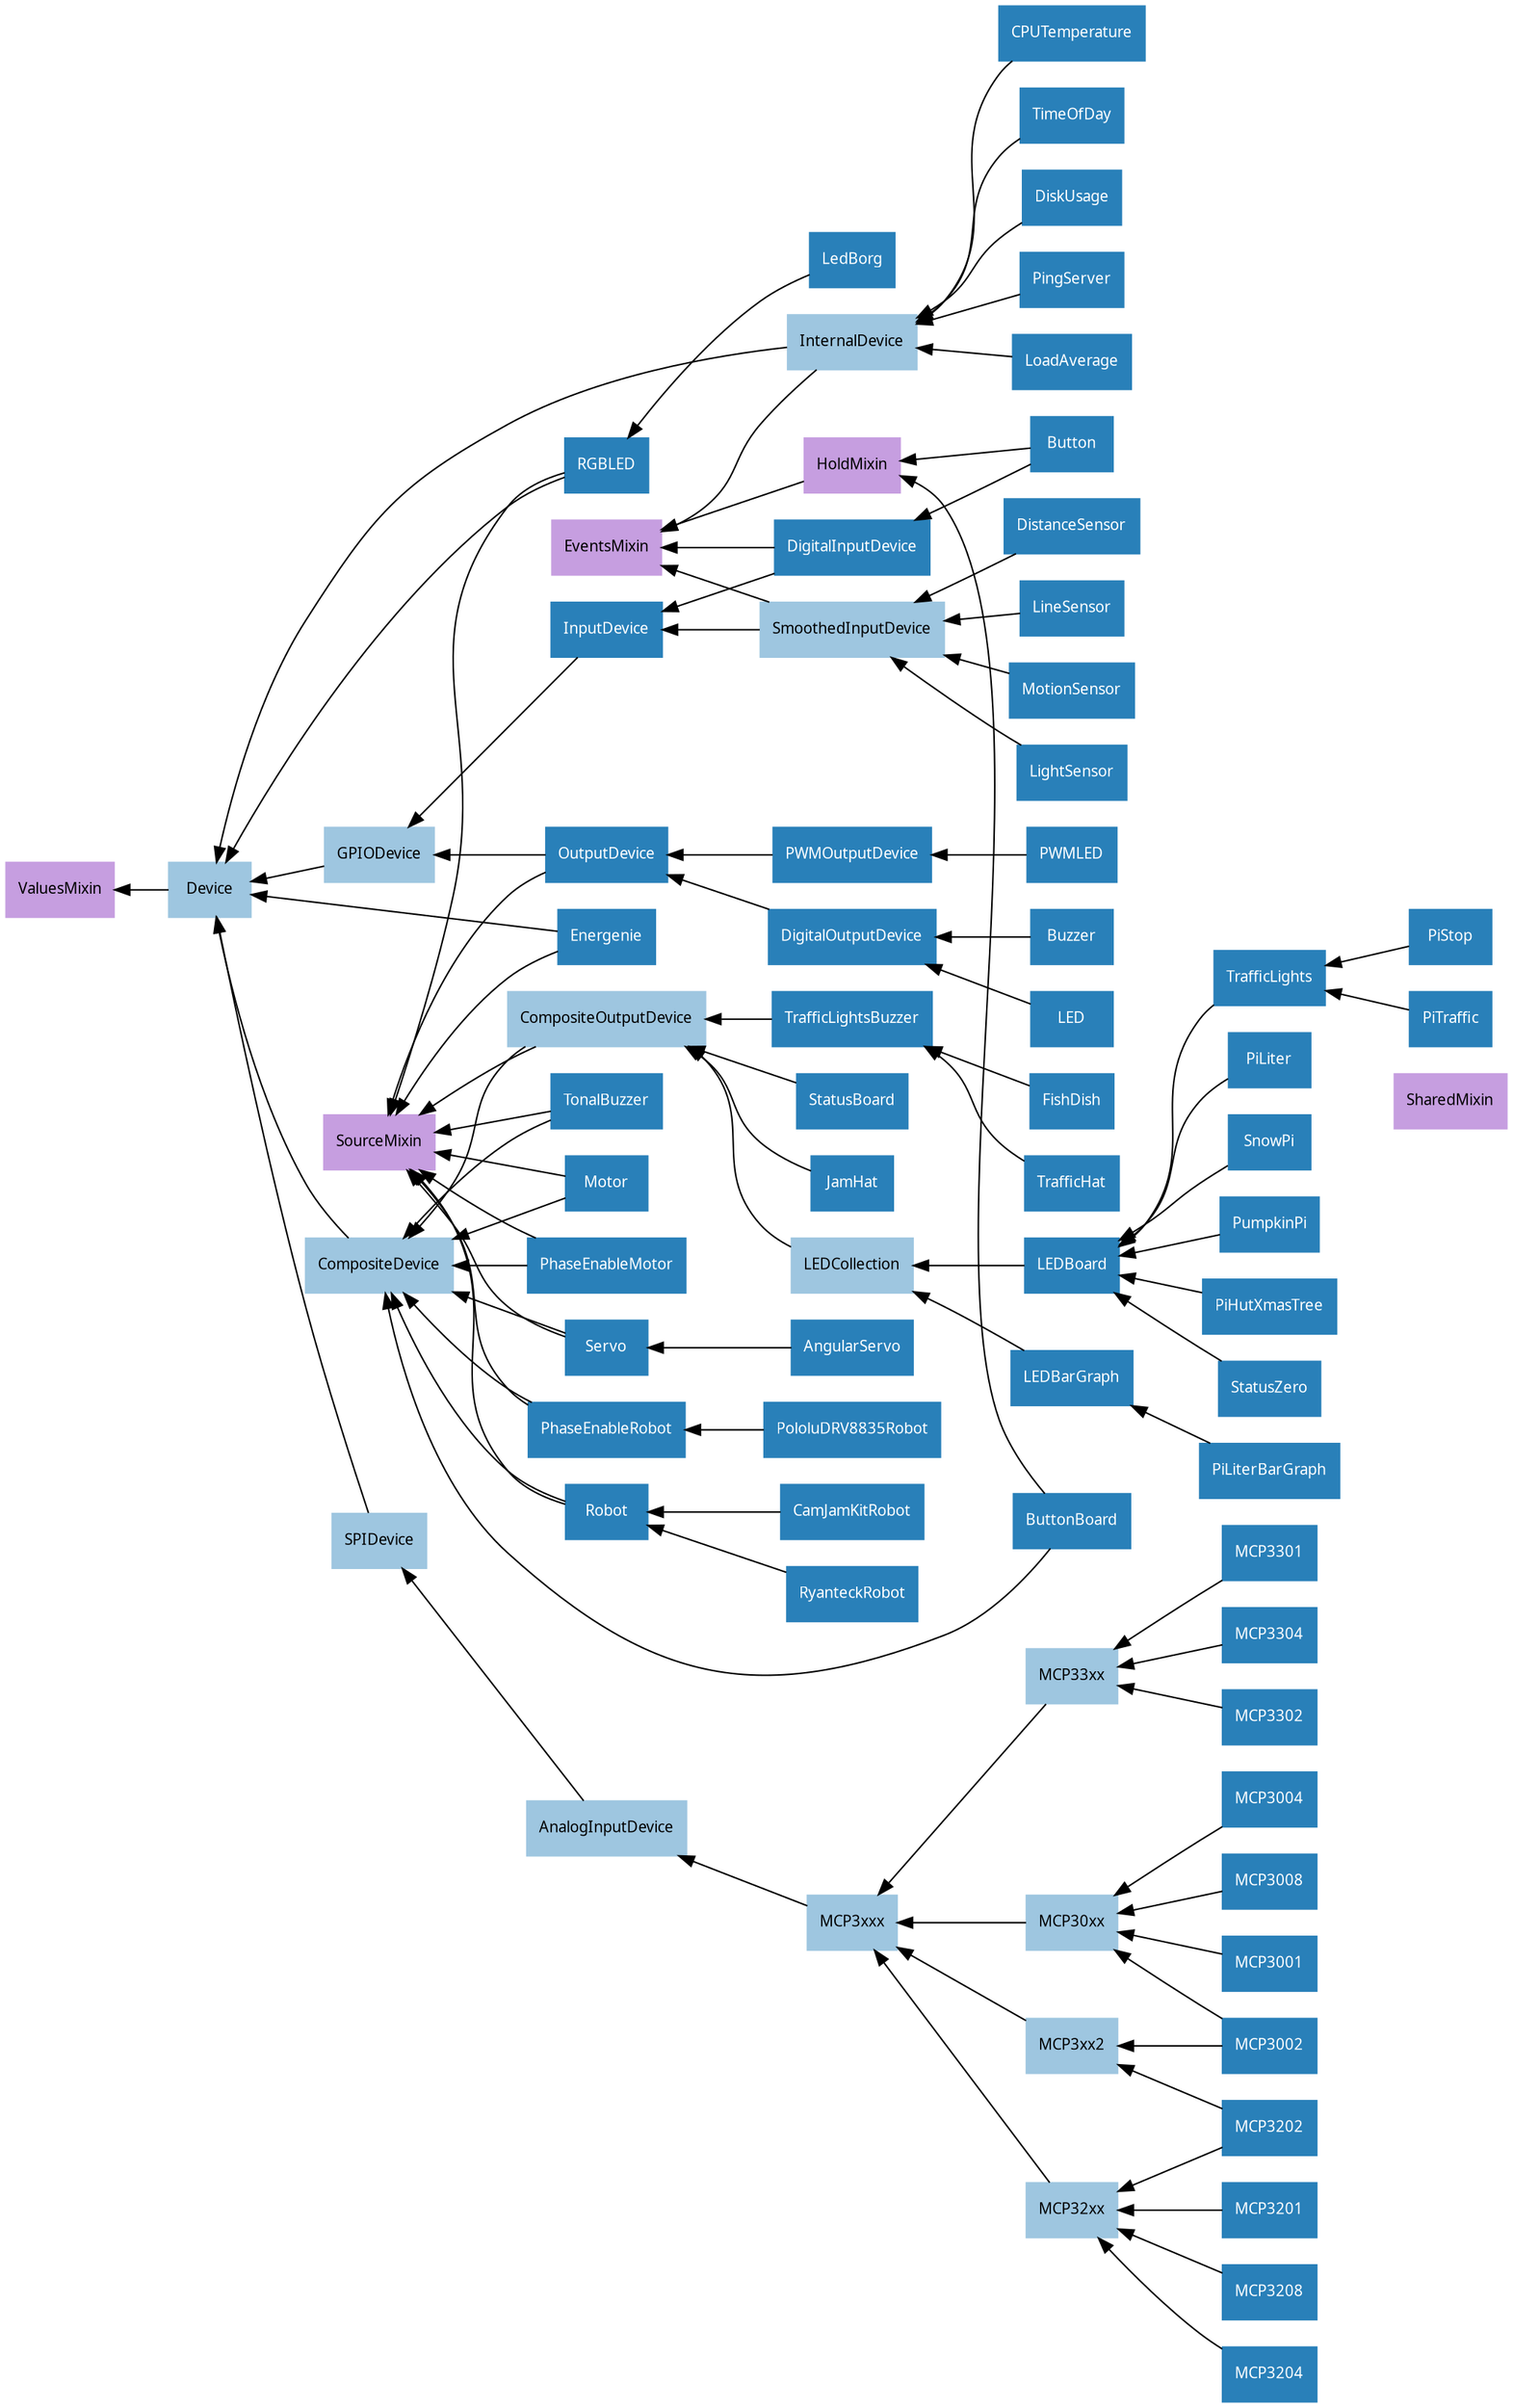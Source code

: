 digraph classes {
    graph [rankdir=RL];
    node [shape=rect, style=filled, fontname=Sans, fontsize=10];
    edge [];

    /* Mixin classes */
    node [color="#c69ee0", fontcolor="#000000"]

    SharedMixin;
    HoldMixin;
    ValuesMixin;
    EventsMixin;
    SourceMixin;

    /* Abstract classes */
    node [color="#9ec6e0", fontcolor="#000000"]

    MCP33xx;
    Device;
    GPIODevice;
    SPIDevice;
    MCP3xxx;
    MCP30xx;
    MCP32xx;
    CompositeDevice;
    AnalogInputDevice;
    SmoothedInputDevice;
    LEDCollection;
    MCP3xx2;
    CompositeOutputDevice;
    InternalDevice;

    /* Concrete classes */
    node [color="#2980b9", fontcolor="#ffffff"];

    SPIDevice->Device;
    TrafficLightsBuzzer->CompositeOutputDevice;
    MCP3201->MCP32xx;
    AngularServo->Servo;
    CompositeOutputDevice->CompositeDevice;
    CompositeOutputDevice->SourceMixin;
    RGBLED->Device;
    RGBLED->SourceMixin;
    PhaseEnableMotor->CompositeDevice;
    PhaseEnableMotor->SourceMixin;
    MCP32xx->MCP3xxx;
    PhaseEnableRobot->CompositeDevice;
    PhaseEnableRobot->SourceMixin;
    LightSensor->SmoothedInputDevice;
    TrafficLights->LEDBoard;
    LoadAverage->InternalDevice;
    LEDBoard->LEDCollection;
    LedBorg->RGBLED;
    PiLiter->LEDBoard;
    InternalDevice->EventsMixin;
    InternalDevice->Device;
    DistanceSensor->SmoothedInputDevice;
    CPUTemperature->InternalDevice;
    MCP33xx->MCP3xxx;
    StatusBoard->CompositeOutputDevice;
    PololuDRV8835Robot->PhaseEnableRobot;
    FishDish->TrafficLightsBuzzer;
    MCP3004->MCP30xx;
    TimeOfDay->InternalDevice;
    LED->DigitalOutputDevice;
    DiskUsage->InternalDevice;
    PWMOutputDevice->OutputDevice;
    MCP3002->MCP30xx;
    MCP3002->MCP3xx2;
    MCP3208->MCP32xx;
    MCP30xx->MCP3xxx;
    MCP3301->MCP33xx;
    Energenie->Device;
    Energenie->SourceMixin;
    CompositeDevice->Device;
    SmoothedInputDevice->EventsMixin;
    SmoothedInputDevice->InputDevice;
    MCP3304->MCP33xx;
    MCP3302->MCP33xx;
    LEDCollection->CompositeOutputDevice;
    SnowPi->LEDBoard;
    PingServer->InternalDevice;
    TrafficHat->TrafficLightsBuzzer;
    PumpkinPi->LEDBoard;
    Motor->CompositeDevice;
    Motor->SourceMixin;
    RyanteckRobot->Robot;
    ButtonBoard->CompositeDevice;
    ButtonBoard->HoldMixin;
    Servo->CompositeDevice;
    Servo->SourceMixin;
    PWMLED->PWMOutputDevice;
    JamHat->CompositeOutputDevice;
    InputDevice->GPIODevice;
    LineSensor->SmoothedInputDevice;
    OutputDevice->GPIODevice;
    OutputDevice->SourceMixin;
    DigitalInputDevice->EventsMixin;
    DigitalInputDevice->InputDevice;
    PiHutXmasTree->LEDBoard;
    HoldMixin->EventsMixin;
    MCP3204->MCP32xx;
    LEDBarGraph->LEDCollection;
    Device->ValuesMixin;
    MCP3008->MCP30xx;
    GPIODevice->Device;
    Button->DigitalInputDevice;
    Button->HoldMixin;
    CamJamKitRobot->Robot;
    DigitalOutputDevice->OutputDevice;
    MCP3001->MCP30xx;
    Robot->CompositeDevice;
    Robot->SourceMixin;
    PiStop->TrafficLights;
    MotionSensor->SmoothedInputDevice;
    MCP3xxx->AnalogInputDevice;
    PiTraffic->TrafficLights;
    AnalogInputDevice->SPIDevice;
    MCP3202->MCP3xx2;
    MCP3202->MCP32xx;
    TonalBuzzer->CompositeDevice;
    TonalBuzzer->SourceMixin;
    MCP3xx2->MCP3xxx;
    Buzzer->DigitalOutputDevice;
    PiLiterBarGraph->LEDBarGraph;
    StatusZero->LEDBoard;
}
